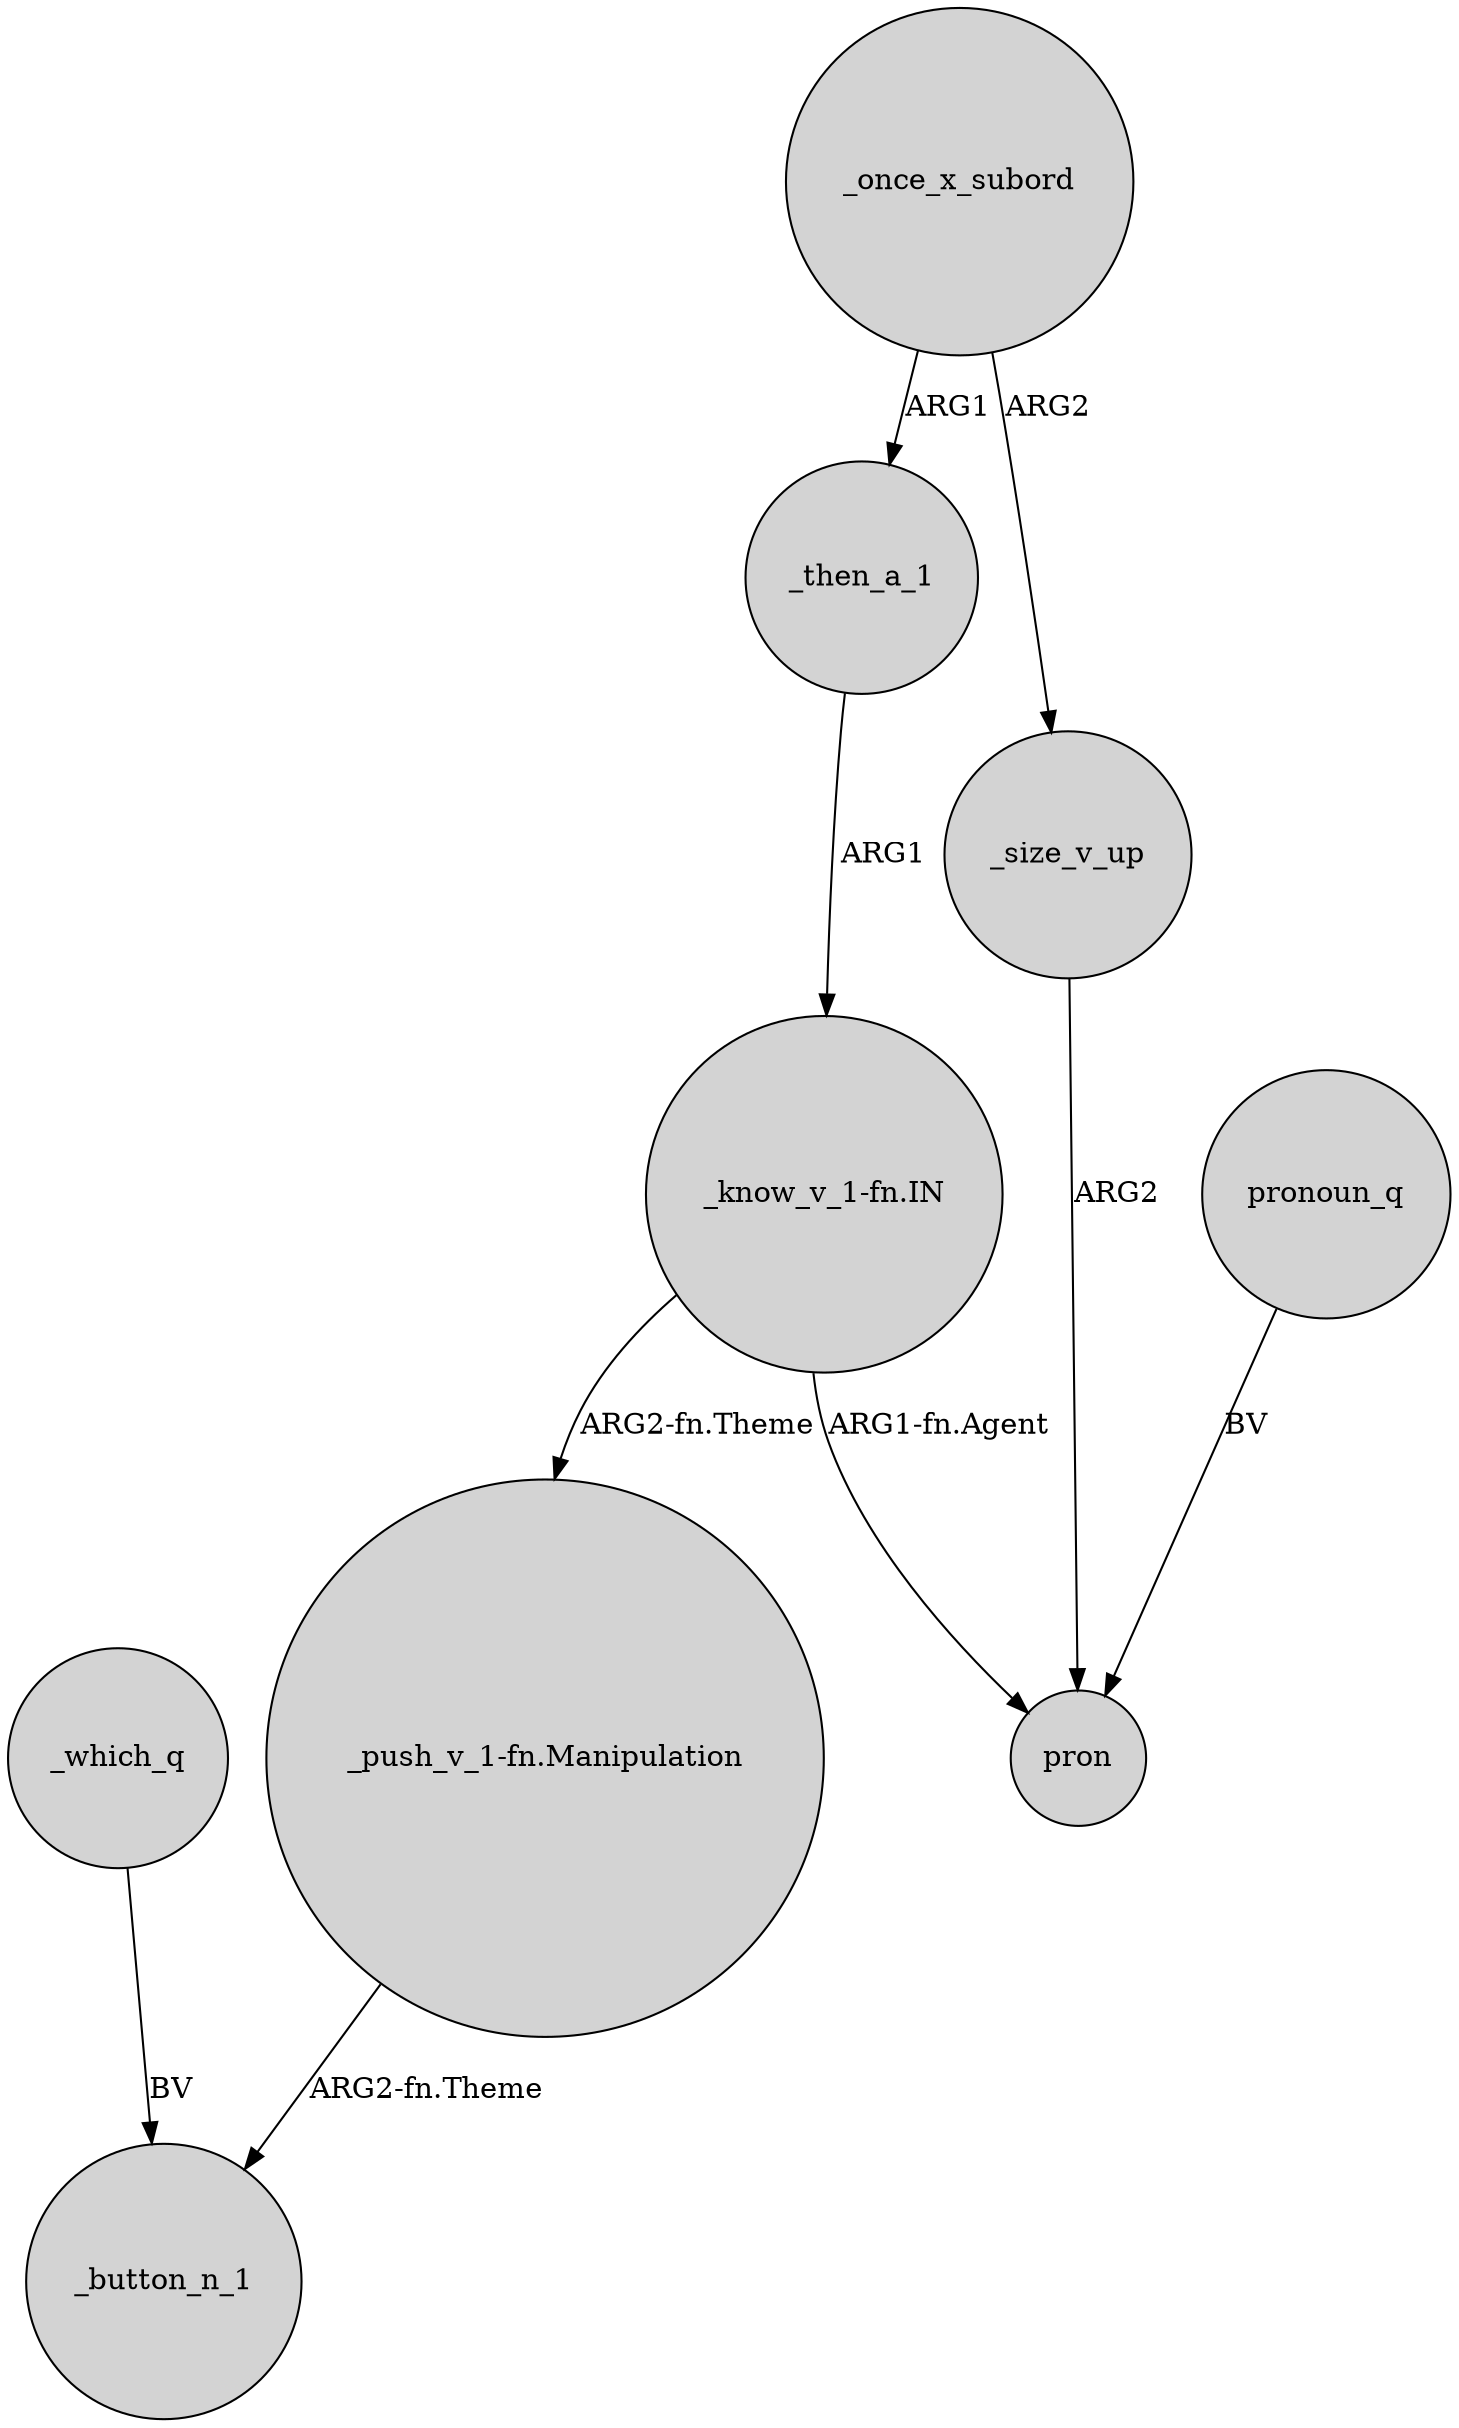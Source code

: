 digraph {
	node [shape=circle style=filled]
	"_know_v_1-fn.IN" -> "_push_v_1-fn.Manipulation" [label="ARG2-fn.Theme"]
	"_push_v_1-fn.Manipulation" -> _button_n_1 [label="ARG2-fn.Theme"]
	"_know_v_1-fn.IN" -> pron [label="ARG1-fn.Agent"]
	_once_x_subord -> _then_a_1 [label=ARG1]
	_which_q -> _button_n_1 [label=BV]
	_size_v_up -> pron [label=ARG2]
	_once_x_subord -> _size_v_up [label=ARG2]
	_then_a_1 -> "_know_v_1-fn.IN" [label=ARG1]
	pronoun_q -> pron [label=BV]
}
